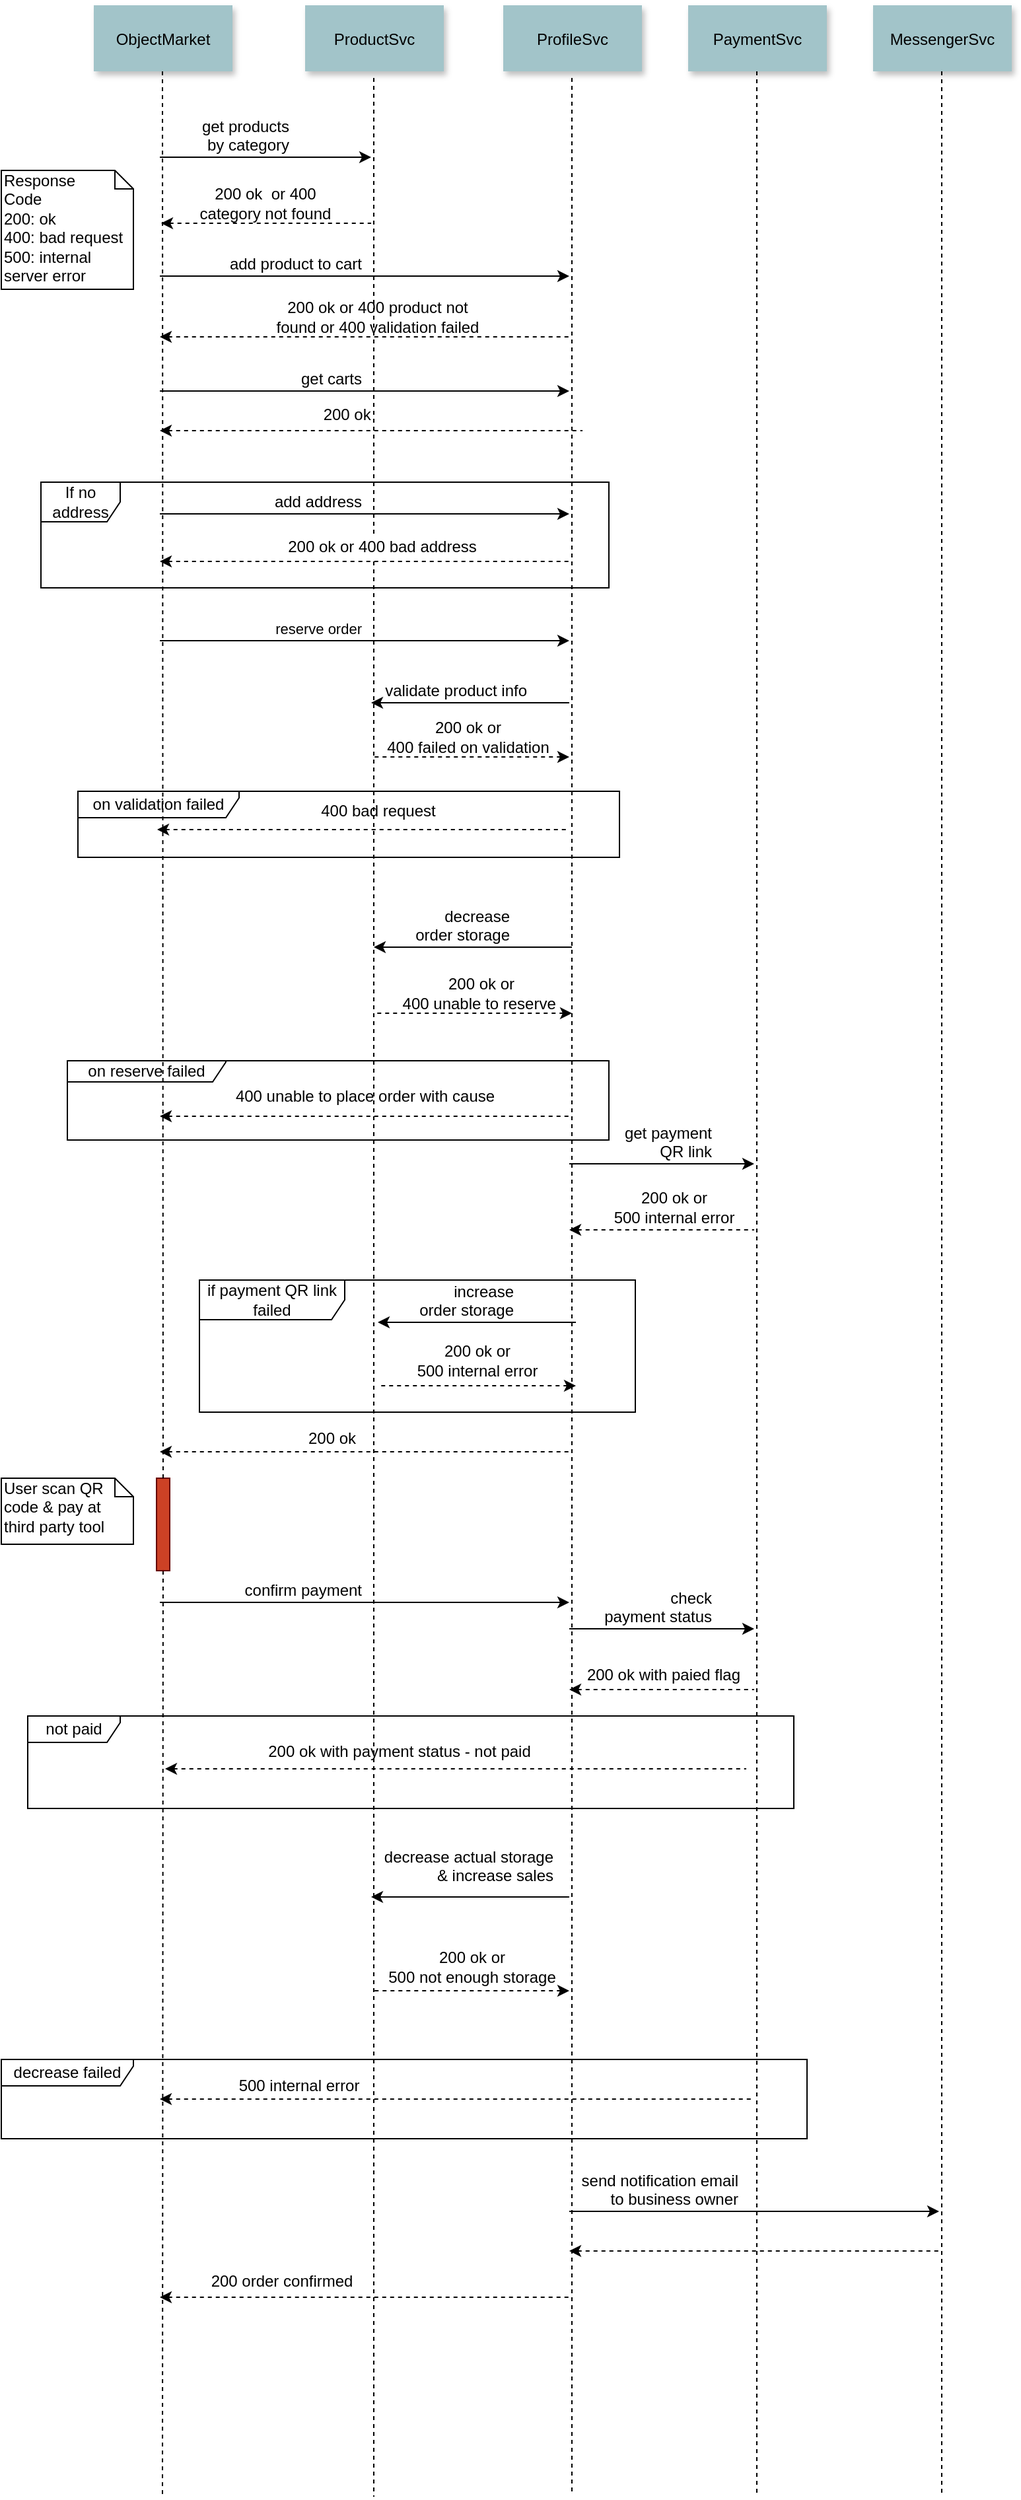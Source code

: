 <mxfile version="12.5.8" type="device"><diagram id="kcqQszaK9MAu1pPIpfMk" name="Page-1"><mxGraphModel dx="1995" dy="1134" grid="1" gridSize="10" guides="1" tooltips="1" connect="1" arrows="1" fold="1" page="1" pageScale="1" pageWidth="850" pageHeight="1400" math="0" shadow="0"><root><mxCell id="0"/><mxCell id="1" parent="0"/><mxCell id="OXMyoe_3X1MO-8A_Pnxp-37" value="if payment QR link failed" style="shape=umlFrame;whiteSpace=wrap;html=1;width=110;height=30;" parent="1" vertex="1"><mxGeometry x="170" y="1040" width="330" height="100" as="geometry"/></mxCell><mxCell id="OXMyoe_3X1MO-8A_Pnxp-36" value="" style="edgeStyle=none;verticalLabelPosition=top;verticalAlign=bottom;labelPosition=left;align=right;endArrow=none;startArrow=classic;dashed=1" parent="1" edge="1"><mxGeometry x="215" y="1020" width="100" height="100" as="geometry"><mxPoint x="455" y="1120" as="sourcePoint"/><mxPoint x="305" y="1120" as="targetPoint"/></mxGeometry></mxCell><mxCell id="5mW5vWYTD-EJn05oFpKs-21" value="200 ok or&lt;br&gt;500 internal error" style="text;html=1;align=center;verticalAlign=middle;resizable=0;points=[];labelBackgroundColor=#ffffff;" parent="OXMyoe_3X1MO-8A_Pnxp-36" vertex="1" connectable="0"><mxGeometry relative="1" as="geometry"><mxPoint y="-19" as="offset"/></mxGeometry></mxCell><mxCell id="5mW5vWYTD-EJn05oFpKs-13" value="on reserve failed" style="shape=umlFrame;whiteSpace=wrap;html=1;width=120;height=16;" parent="1" vertex="1"><mxGeometry x="70" y="874" width="410" height="60" as="geometry"/></mxCell><mxCell id="OXMyoe_3X1MO-8A_Pnxp-25" value="If no address" style="shape=umlFrame;whiteSpace=wrap;html=1;" parent="1" vertex="1"><mxGeometry x="50" y="436" width="430" height="80" as="geometry"/></mxCell><mxCell id="OXMyoe_3X1MO-8A_Pnxp-1" value="ObjectMarket" style="shadow=1;fillColor=#A2C4C9;strokeColor=none" parent="1" vertex="1"><mxGeometry x="90" y="75" width="105" height="50" as="geometry"/></mxCell><mxCell id="OXMyoe_3X1MO-8A_Pnxp-2" value="ProductSvc" style="shadow=1;fillColor=#A2C4C9;strokeColor=none" parent="1" vertex="1"><mxGeometry x="250" y="75" width="105" height="50" as="geometry"/></mxCell><mxCell id="OXMyoe_3X1MO-8A_Pnxp-3" value="ProfileSvc" style="shadow=1;fillColor=#A2C4C9;strokeColor=none" parent="1" vertex="1"><mxGeometry x="400" y="75" width="105" height="50" as="geometry"/></mxCell><mxCell id="OXMyoe_3X1MO-8A_Pnxp-4" value="PaymentSvc" style="shadow=1;fillColor=#A2C4C9;strokeColor=none" parent="1" vertex="1"><mxGeometry x="540" y="75" width="105" height="50" as="geometry"/></mxCell><mxCell id="OXMyoe_3X1MO-8A_Pnxp-5" value="MessengerSvc" style="shadow=1;fillColor=#A2C4C9;strokeColor=none" parent="1" vertex="1"><mxGeometry x="680" y="75" width="105" height="50" as="geometry"/></mxCell><mxCell id="OXMyoe_3X1MO-8A_Pnxp-6" value="" style="edgeStyle=none;endArrow=none;dashed=1" parent="1" source="5mW5vWYTD-EJn05oFpKs-25" edge="1"><mxGeometry x="66.835" y="180" width="100" height="100" as="geometry"><mxPoint x="142" y="125" as="sourcePoint"/><mxPoint x="142" y="1959" as="targetPoint"/></mxGeometry></mxCell><mxCell id="OXMyoe_3X1MO-8A_Pnxp-7" value="" style="edgeStyle=none;endArrow=none;dashed=1" parent="1" edge="1"><mxGeometry x="226.835" y="185" width="100" height="100" as="geometry"><mxPoint x="302" y="130" as="sourcePoint"/><mxPoint x="302" y="1961" as="targetPoint"/></mxGeometry></mxCell><mxCell id="OXMyoe_3X1MO-8A_Pnxp-8" value="" style="edgeStyle=none;endArrow=none;dashed=1" parent="1" edge="1"><mxGeometry x="376.835" y="475" width="100" height="100" as="geometry"><mxPoint x="452" y="130" as="sourcePoint"/><mxPoint x="452" y="1960" as="targetPoint"/></mxGeometry></mxCell><mxCell id="OXMyoe_3X1MO-8A_Pnxp-9" value="" style="edgeStyle=none;endArrow=none;dashed=1" parent="1" edge="1"><mxGeometry x="516.835" y="180" width="100" height="100" as="geometry"><mxPoint x="592" y="125" as="sourcePoint"/><mxPoint x="592" y="1960" as="targetPoint"/></mxGeometry></mxCell><mxCell id="OXMyoe_3X1MO-8A_Pnxp-10" value="" style="edgeStyle=none;endArrow=none;dashed=1" parent="1" edge="1"><mxGeometry x="656.835" y="180" width="100" height="100" as="geometry"><mxPoint x="732" y="125" as="sourcePoint"/><mxPoint x="732" y="1960" as="targetPoint"/></mxGeometry></mxCell><mxCell id="OXMyoe_3X1MO-8A_Pnxp-11" value="get products &#10;by category" style="edgeStyle=none;verticalLabelPosition=top;verticalAlign=bottom;labelPosition=left;align=right;fontSize=12;" parent="1" edge="1"><mxGeometry width="100" height="100" as="geometry"><mxPoint x="140" y="190" as="sourcePoint"/><mxPoint x="300" y="190" as="targetPoint"/><mxPoint x="20" as="offset"/></mxGeometry></mxCell><mxCell id="OXMyoe_3X1MO-8A_Pnxp-12" value="" style="edgeStyle=none;verticalLabelPosition=top;verticalAlign=bottom;labelPosition=left;align=right;endArrow=none;startArrow=classic;dashed=1" parent="1" edge="1"><mxGeometry x="141" y="140.0" width="100" height="100" as="geometry"><mxPoint x="141" y="240" as="sourcePoint"/><mxPoint x="300" y="240" as="targetPoint"/></mxGeometry></mxCell><mxCell id="OXMyoe_3X1MO-8A_Pnxp-13" value="200 ok&amp;nbsp; or 400 category not found" style="text;html=1;strokeColor=none;fillColor=none;align=center;verticalAlign=middle;whiteSpace=wrap;rounded=0;" parent="1" vertex="1"><mxGeometry x="160" y="210" width="120" height="30" as="geometry"/></mxCell><mxCell id="OXMyoe_3X1MO-8A_Pnxp-14" value="add product to cart" style="edgeStyle=none;verticalLabelPosition=top;verticalAlign=bottom;labelPosition=left;align=right;fontSize=12;" parent="1" edge="1"><mxGeometry x="140" y="180" width="100" height="100" as="geometry"><mxPoint x="140" y="280" as="sourcePoint"/><mxPoint x="450" y="280" as="targetPoint"/></mxGeometry></mxCell><mxCell id="OXMyoe_3X1MO-8A_Pnxp-15" value="" style="edgeStyle=none;verticalLabelPosition=top;verticalAlign=bottom;labelPosition=left;align=right;endArrow=none;startArrow=classic;dashed=1" parent="1" edge="1"><mxGeometry x="140" y="226.0" width="100" height="100" as="geometry"><mxPoint x="140" y="326" as="sourcePoint"/><mxPoint x="450" y="326" as="targetPoint"/></mxGeometry></mxCell><mxCell id="OXMyoe_3X1MO-8A_Pnxp-21" value="add address" style="edgeStyle=none;verticalLabelPosition=top;verticalAlign=bottom;labelPosition=left;align=right;fontSize=12;" parent="1" edge="1"><mxGeometry x="140" y="360" width="100" height="100" as="geometry"><mxPoint x="140" y="460" as="sourcePoint"/><mxPoint x="450" y="460" as="targetPoint"/></mxGeometry></mxCell><mxCell id="OXMyoe_3X1MO-8A_Pnxp-22" value="" style="edgeStyle=none;verticalLabelPosition=top;verticalAlign=bottom;labelPosition=left;align=right;endArrow=none;startArrow=classic;dashed=1" parent="1" edge="1"><mxGeometry x="140" y="396.0" width="100" height="100" as="geometry"><mxPoint x="140" y="496" as="sourcePoint"/><mxPoint x="450" y="496" as="targetPoint"/></mxGeometry></mxCell><mxCell id="5mW5vWYTD-EJn05oFpKs-8" value="200 ok or 400 bad address" style="text;html=1;align=center;verticalAlign=middle;resizable=0;points=[];labelBackgroundColor=#ffffff;" parent="OXMyoe_3X1MO-8A_Pnxp-22" vertex="1" connectable="0"><mxGeometry relative="1" as="geometry"><mxPoint x="13" y="-11" as="offset"/></mxGeometry></mxCell><mxCell id="OXMyoe_3X1MO-8A_Pnxp-23" value="reserve order" style="edgeStyle=none;verticalLabelPosition=top;verticalAlign=bottom;labelPosition=left;align=right" parent="1" edge="1"><mxGeometry x="140" y="456" width="100" height="100" as="geometry"><mxPoint x="140" y="556" as="sourcePoint"/><mxPoint x="450" y="556" as="targetPoint"/></mxGeometry></mxCell><mxCell id="OXMyoe_3X1MO-8A_Pnxp-26" value="validate product info" style="edgeStyle=none;verticalLabelPosition=top;verticalAlign=bottom;labelPosition=left;align=right;fontSize=12;" parent="1" edge="1"><mxGeometry y="43" width="100" height="100" as="geometry"><mxPoint x="450" y="603" as="sourcePoint"/><mxPoint x="300" y="603" as="targetPoint"/><mxPoint x="45" as="offset"/></mxGeometry></mxCell><mxCell id="OXMyoe_3X1MO-8A_Pnxp-27" value="" style="edgeStyle=none;verticalLabelPosition=top;verticalAlign=bottom;labelPosition=left;align=right;endArrow=none;startArrow=classic;dashed=1" parent="1" edge="1"><mxGeometry x="210" y="544" width="100" height="100" as="geometry"><mxPoint x="450" y="644" as="sourcePoint"/><mxPoint x="300" y="644" as="targetPoint"/></mxGeometry></mxCell><mxCell id="OXMyoe_3X1MO-8A_Pnxp-31" value="decrease &#10;order storage" style="edgeStyle=none;verticalLabelPosition=top;verticalAlign=bottom;labelPosition=left;align=right;fontSize=12;" parent="1" edge="1"><mxGeometry x="2" y="228" width="100" height="100" as="geometry"><mxPoint x="452" y="788" as="sourcePoint"/><mxPoint x="302" y="788" as="targetPoint"/><mxPoint x="30" as="offset"/></mxGeometry></mxCell><mxCell id="OXMyoe_3X1MO-8A_Pnxp-32" value="" style="edgeStyle=none;verticalLabelPosition=top;verticalAlign=bottom;labelPosition=left;align=right;endArrow=none;startArrow=classic;dashed=1" parent="1" edge="1"><mxGeometry x="212" y="738" width="100" height="100" as="geometry"><mxPoint x="452" y="838" as="sourcePoint"/><mxPoint x="302" y="838" as="targetPoint"/></mxGeometry></mxCell><mxCell id="OXMyoe_3X1MO-8A_Pnxp-33" value="get payment&#10;QR link" style="edgeStyle=none;verticalLabelPosition=top;verticalAlign=bottom;labelPosition=left;align=right;fontSize=12;" parent="1" edge="1"><mxGeometry width="100" height="100" as="geometry"><mxPoint x="450" y="952" as="sourcePoint"/><mxPoint x="590" y="952" as="targetPoint"/><mxPoint x="40" as="offset"/></mxGeometry></mxCell><mxCell id="OXMyoe_3X1MO-8A_Pnxp-34" value="" style="edgeStyle=none;verticalLabelPosition=top;verticalAlign=bottom;labelPosition=left;align=right;endArrow=none;startArrow=classic;dashed=1" parent="1" edge="1"><mxGeometry x="310" y="902" width="100" height="100" as="geometry"><mxPoint x="450" y="1002" as="sourcePoint"/><mxPoint x="590" y="1002" as="targetPoint"/></mxGeometry></mxCell><mxCell id="OXMyoe_3X1MO-8A_Pnxp-35" value="increase&#10;order storage" style="edgeStyle=none;verticalLabelPosition=top;verticalAlign=bottom;labelPosition=left;align=right;fontSize=12;" parent="1" edge="1"><mxGeometry x="5" y="512" width="100" height="100" as="geometry"><mxPoint x="455" y="1072" as="sourcePoint"/><mxPoint x="305" y="1072" as="targetPoint"/><mxPoint x="30" as="offset"/></mxGeometry></mxCell><mxCell id="OXMyoe_3X1MO-8A_Pnxp-38" value="" style="edgeStyle=none;verticalLabelPosition=top;verticalAlign=bottom;labelPosition=left;align=right;endArrow=none;startArrow=classic;dashed=1" parent="1" edge="1"><mxGeometry x="150" y="1070" width="100" height="100" as="geometry"><mxPoint x="140" y="1170" as="sourcePoint"/><mxPoint x="450" y="1170" as="targetPoint"/></mxGeometry></mxCell><mxCell id="5mW5vWYTD-EJn05oFpKs-23" value="200 ok" style="text;html=1;align=center;verticalAlign=middle;resizable=0;points=[];labelBackgroundColor=#ffffff;fontSize=12;" parent="OXMyoe_3X1MO-8A_Pnxp-38" vertex="1" connectable="0"><mxGeometry relative="1" as="geometry"><mxPoint x="-25" y="-10" as="offset"/></mxGeometry></mxCell><mxCell id="OXMyoe_3X1MO-8A_Pnxp-39" value="confirm payment" style="edgeStyle=none;verticalLabelPosition=top;verticalAlign=bottom;labelPosition=left;align=right;fontSize=12;" parent="1" edge="1"><mxGeometry x="140" y="1184" width="100" height="100" as="geometry"><mxPoint x="140" y="1284" as="sourcePoint"/><mxPoint x="450" y="1284" as="targetPoint"/></mxGeometry></mxCell><mxCell id="OXMyoe_3X1MO-8A_Pnxp-40" value="check&#10;payment status" style="edgeStyle=none;verticalLabelPosition=top;verticalAlign=bottom;labelPosition=left;align=right;fontSize=12;" parent="1" edge="1"><mxGeometry y="304" width="100" height="100" as="geometry"><mxPoint x="450" y="1304" as="sourcePoint"/><mxPoint x="590" y="1304" as="targetPoint"/><mxPoint x="40" as="offset"/></mxGeometry></mxCell><mxCell id="OXMyoe_3X1MO-8A_Pnxp-42" value="" style="edgeStyle=none;verticalLabelPosition=top;verticalAlign=bottom;labelPosition=left;align=right;endArrow=none;startArrow=classic;dashed=1" parent="1" edge="1"><mxGeometry x="450" y="1250" width="100" height="100" as="geometry"><mxPoint x="450" y="1350" as="sourcePoint"/><mxPoint x="590" y="1350" as="targetPoint"/></mxGeometry></mxCell><mxCell id="5mW5vWYTD-EJn05oFpKs-27" value="200 ok with paied flag" style="text;html=1;align=center;verticalAlign=middle;resizable=0;points=[];labelBackgroundColor=#ffffff;fontSize=12;" parent="OXMyoe_3X1MO-8A_Pnxp-42" vertex="1" connectable="0"><mxGeometry relative="1" as="geometry"><mxPoint x="1" y="-11" as="offset"/></mxGeometry></mxCell><mxCell id="OXMyoe_3X1MO-8A_Pnxp-44" value="decrease actual storage&#10;&amp; increase sales" style="edgeStyle=none;verticalLabelPosition=top;verticalAlign=bottom;labelPosition=left;align=right;fontSize=12;" parent="1" edge="1"><mxGeometry width="100" height="100" as="geometry"><mxPoint x="450" y="1507" as="sourcePoint"/><mxPoint x="300" y="1507" as="targetPoint"/><mxPoint x="65" y="-7" as="offset"/></mxGeometry></mxCell><mxCell id="OXMyoe_3X1MO-8A_Pnxp-45" value="" style="edgeStyle=none;verticalLabelPosition=top;verticalAlign=bottom;labelPosition=left;align=right;endArrow=none;startArrow=classic;dashed=1" parent="1" edge="1"><mxGeometry x="220" y="1478" width="100" height="100" as="geometry"><mxPoint x="450" y="1578" as="sourcePoint"/><mxPoint x="300" y="1578" as="targetPoint"/></mxGeometry></mxCell><mxCell id="OXMyoe_3X1MO-8A_Pnxp-46" value="" style="edgeStyle=none;verticalLabelPosition=top;verticalAlign=bottom;labelPosition=left;align=right;endArrow=none;startArrow=classic;dashed=1" parent="1" edge="1"><mxGeometry x="150" y="1710" width="100" height="100" as="geometry"><mxPoint x="140" y="1810" as="sourcePoint"/><mxPoint x="450" y="1810" as="targetPoint"/></mxGeometry></mxCell><mxCell id="OXMyoe_3X1MO-8A_Pnxp-47" value="send notification email&#10;to business owner" style="edgeStyle=none;verticalLabelPosition=top;verticalAlign=bottom;labelPosition=left;align=right;fontSize=12;" parent="1" edge="1"><mxGeometry y="575" width="100" height="100" as="geometry"><mxPoint x="450" y="1745" as="sourcePoint"/><mxPoint x="730" y="1745" as="targetPoint"/><mxPoint x="-10" as="offset"/></mxGeometry></mxCell><mxCell id="OXMyoe_3X1MO-8A_Pnxp-48" value="" style="edgeStyle=none;verticalLabelPosition=top;verticalAlign=bottom;labelPosition=left;align=right;endArrow=none;startArrow=classic;dashed=1" parent="1" edge="1"><mxGeometry x="450" y="1675" width="100" height="100" as="geometry"><mxPoint x="450" y="1775" as="sourcePoint"/><mxPoint x="730" y="1775" as="targetPoint"/></mxGeometry></mxCell><mxCell id="5mW5vWYTD-EJn05oFpKs-2" value="Response&lt;br&gt;Code&lt;br&gt;200: ok&lt;br&gt;400: bad request&lt;br&gt;500: internal server error" style="shape=note;whiteSpace=wrap;html=1;size=14;verticalAlign=top;align=left;spacingTop=-6;" parent="1" vertex="1"><mxGeometry x="20" y="200" width="100" height="90" as="geometry"/></mxCell><mxCell id="5mW5vWYTD-EJn05oFpKs-4" value="200 ok or 400 product not found or 400 validation failed" style="text;html=1;strokeColor=none;fillColor=none;align=center;verticalAlign=middle;whiteSpace=wrap;rounded=0;" parent="1" vertex="1"><mxGeometry x="220" y="301" width="170" height="20" as="geometry"/></mxCell><mxCell id="5mW5vWYTD-EJn05oFpKs-5" value="get carts" style="edgeStyle=none;verticalLabelPosition=top;verticalAlign=bottom;labelPosition=left;align=right;fontSize=12;" parent="1" edge="1"><mxGeometry x="140" y="267" width="100" height="100" as="geometry"><mxPoint x="140" y="367" as="sourcePoint"/><mxPoint x="450" y="367" as="targetPoint"/></mxGeometry></mxCell><mxCell id="5mW5vWYTD-EJn05oFpKs-6" value="" style="edgeStyle=none;verticalLabelPosition=top;verticalAlign=bottom;labelPosition=left;align=right;endArrow=none;startArrow=classic;dashed=1" parent="1" edge="1"><mxGeometry x="140" y="297.0" width="100" height="100" as="geometry"><mxPoint x="140" y="397" as="sourcePoint"/><mxPoint x="460" y="397" as="targetPoint"/></mxGeometry></mxCell><mxCell id="5mW5vWYTD-EJn05oFpKs-7" value="200 ok&amp;nbsp;" style="text;html=1;align=center;verticalAlign=middle;resizable=0;points=[];autosize=1;" parent="1" vertex="1"><mxGeometry x="258" y="375" width="50" height="20" as="geometry"/></mxCell><mxCell id="5mW5vWYTD-EJn05oFpKs-9" value="200 ok or&lt;br&gt;400 failed on validation" style="text;html=1;align=center;verticalAlign=middle;resizable=0;points=[];autosize=1;" parent="1" vertex="1"><mxGeometry x="303" y="614" width="140" height="30" as="geometry"/></mxCell><mxCell id="5mW5vWYTD-EJn05oFpKs-10" value="200 ok or&lt;br&gt;400 unable to reserve&amp;nbsp;" style="text;html=1;align=center;verticalAlign=middle;resizable=0;points=[];autosize=1;" parent="1" vertex="1"><mxGeometry x="318" y="808" width="130" height="30" as="geometry"/></mxCell><mxCell id="5mW5vWYTD-EJn05oFpKs-11" value="" style="edgeStyle=none;verticalLabelPosition=top;verticalAlign=bottom;labelPosition=left;align=right;endArrow=none;startArrow=classic;dashed=1" parent="1" edge="1"><mxGeometry x="140" y="816" width="100" height="100" as="geometry"><mxPoint x="140" y="916" as="sourcePoint"/><mxPoint x="450" y="916" as="targetPoint"/></mxGeometry></mxCell><mxCell id="5mW5vWYTD-EJn05oFpKs-12" value="400 unable to place order with cause" style="text;html=1;align=center;verticalAlign=middle;resizable=0;points=[];autosize=1;" parent="1" vertex="1"><mxGeometry x="190" y="891" width="210" height="20" as="geometry"/></mxCell><mxCell id="5mW5vWYTD-EJn05oFpKs-14" value="" style="edgeStyle=none;verticalLabelPosition=top;verticalAlign=bottom;labelPosition=left;align=right;endArrow=none;startArrow=classic;dashed=1" parent="1" edge="1"><mxGeometry x="138" y="599" width="100" height="100" as="geometry"><mxPoint x="138" y="699" as="sourcePoint"/><mxPoint x="448" y="699" as="targetPoint"/></mxGeometry></mxCell><mxCell id="5mW5vWYTD-EJn05oFpKs-15" value="400 bad request" style="text;html=1;align=center;verticalAlign=middle;resizable=0;points=[];autosize=1;" parent="1" vertex="1"><mxGeometry x="255" y="675" width="100" height="20" as="geometry"/></mxCell><mxCell id="5mW5vWYTD-EJn05oFpKs-16" value="on validation failed" style="shape=umlFrame;whiteSpace=wrap;html=1;width=122;height=20;" parent="1" vertex="1"><mxGeometry x="78" y="670" width="410" height="50" as="geometry"/></mxCell><mxCell id="5mW5vWYTD-EJn05oFpKs-18" value="200 ok or&lt;br&gt;500 internal error" style="text;html=1;align=center;verticalAlign=middle;resizable=0;points=[];autosize=1;" parent="1" vertex="1"><mxGeometry x="474" y="970" width="110" height="30" as="geometry"/></mxCell><mxCell id="5mW5vWYTD-EJn05oFpKs-24" value="User scan QR code &amp;amp; pay at third party tool" style="shape=note;whiteSpace=wrap;html=1;size=14;verticalAlign=top;align=left;spacingTop=-6;fontSize=12;" parent="1" vertex="1"><mxGeometry x="20" y="1190" width="100" height="50" as="geometry"/></mxCell><mxCell id="5mW5vWYTD-EJn05oFpKs-25" value="" style="fillColor=#CC4125;strokeColor=#660000;fontSize=12;" parent="1" vertex="1"><mxGeometry x="137.5" y="1190" width="10" height="70" as="geometry"/></mxCell><mxCell id="5mW5vWYTD-EJn05oFpKs-26" value="" style="edgeStyle=none;endArrow=none;dashed=1" parent="1" target="5mW5vWYTD-EJn05oFpKs-25" edge="1"><mxGeometry x="66.835" y="180" width="100" height="100" as="geometry"><mxPoint x="142" y="125" as="sourcePoint"/><mxPoint x="142" y="1959" as="targetPoint"/></mxGeometry></mxCell><mxCell id="5mW5vWYTD-EJn05oFpKs-28" value="" style="edgeStyle=none;verticalLabelPosition=top;verticalAlign=bottom;labelPosition=left;align=right;endArrow=none;startArrow=classic;dashed=1" parent="1" edge="1"><mxGeometry x="144" y="1310" width="100" height="100" as="geometry"><mxPoint x="144" y="1410" as="sourcePoint"/><mxPoint x="584" y="1410" as="targetPoint"/></mxGeometry></mxCell><mxCell id="5mW5vWYTD-EJn05oFpKs-29" value="200 ok with payment status - not paid" style="text;html=1;align=center;verticalAlign=middle;resizable=0;points=[];autosize=1;fontSize=12;" parent="1" vertex="1"><mxGeometry x="216" y="1387" width="210" height="20" as="geometry"/></mxCell><mxCell id="5mW5vWYTD-EJn05oFpKs-30" value="not paid" style="shape=umlFrame;whiteSpace=wrap;html=1;fontSize=12;width=70;height=20;" parent="1" vertex="1"><mxGeometry x="40" y="1370" width="580" height="70" as="geometry"/></mxCell><mxCell id="5mW5vWYTD-EJn05oFpKs-31" value="200 ok or&lt;br&gt;500 not enough storage" style="text;html=1;align=center;verticalAlign=middle;resizable=0;points=[];autosize=1;fontSize=12;" parent="1" vertex="1"><mxGeometry x="306" y="1545" width="140" height="30" as="geometry"/></mxCell><mxCell id="5mW5vWYTD-EJn05oFpKs-32" value="" style="edgeStyle=none;verticalLabelPosition=top;verticalAlign=bottom;labelPosition=left;align=right;endArrow=none;startArrow=classic;dashed=1;fontSize=12;" parent="1" edge="1"><mxGeometry x="140" y="1560" width="100" height="100" as="geometry"><mxPoint x="140" y="1660" as="sourcePoint"/><mxPoint x="590" y="1660" as="targetPoint"/></mxGeometry></mxCell><mxCell id="5mW5vWYTD-EJn05oFpKs-33" value="500 internal error" style="text;html=1;align=center;verticalAlign=middle;resizable=0;points=[];autosize=1;fontSize=12;" parent="1" vertex="1"><mxGeometry x="190" y="1640" width="110" height="20" as="geometry"/></mxCell><mxCell id="5mW5vWYTD-EJn05oFpKs-34" value="decrease failed" style="shape=umlFrame;whiteSpace=wrap;html=1;fontSize=12;width=100;height=20;" parent="1" vertex="1"><mxGeometry x="20" y="1630" width="610" height="60" as="geometry"/></mxCell><mxCell id="5mW5vWYTD-EJn05oFpKs-35" value="200 order confirmed" style="text;html=1;align=center;verticalAlign=middle;resizable=0;points=[];autosize=1;fontSize=12;" parent="1" vertex="1"><mxGeometry x="172" y="1788" width="120" height="20" as="geometry"/></mxCell></root></mxGraphModel></diagram></mxfile>